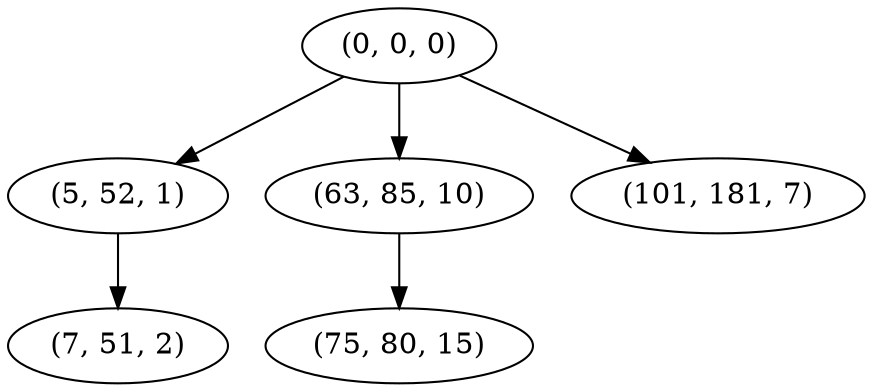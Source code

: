 digraph tree {
    "(0, 0, 0)";
    "(5, 52, 1)";
    "(7, 51, 2)";
    "(63, 85, 10)";
    "(75, 80, 15)";
    "(101, 181, 7)";
    "(0, 0, 0)" -> "(5, 52, 1)";
    "(0, 0, 0)" -> "(63, 85, 10)";
    "(0, 0, 0)" -> "(101, 181, 7)";
    "(5, 52, 1)" -> "(7, 51, 2)";
    "(63, 85, 10)" -> "(75, 80, 15)";
}
